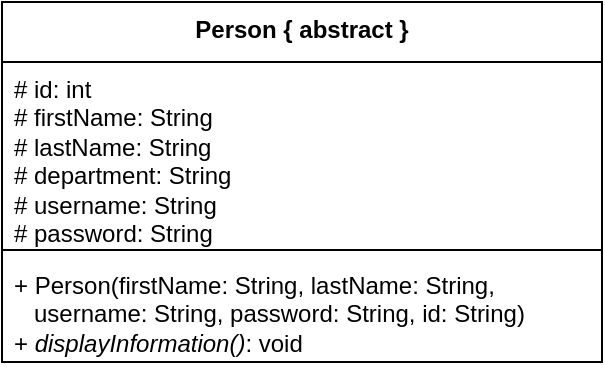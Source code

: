 <mxfile version="22.0.3" type="device">
  <diagram name="Sayfa -1" id="E5WR3EDrRZz-hJBb4jAJ">
    <mxGraphModel dx="740" dy="433" grid="1" gridSize="10" guides="1" tooltips="1" connect="1" arrows="1" fold="1" page="1" pageScale="1" pageWidth="827" pageHeight="1169" math="0" shadow="0">
      <root>
        <mxCell id="0" />
        <mxCell id="1" parent="0" />
        <mxCell id="sJiDjvSdFhYar7-SmZkG-1" value="Person { abstract }" style="swimlane;fontStyle=1;align=center;verticalAlign=top;childLayout=stackLayout;horizontal=1;startSize=30;horizontalStack=0;resizeParent=1;resizeParentMax=0;resizeLast=0;collapsible=1;marginBottom=0;whiteSpace=wrap;html=1;" vertex="1" parent="1">
          <mxGeometry x="350" y="30" width="300" height="180" as="geometry">
            <mxRectangle x="350" y="30" width="100" height="30" as="alternateBounds" />
          </mxGeometry>
        </mxCell>
        <mxCell id="sJiDjvSdFhYar7-SmZkG-2" value="# id: int&lt;br&gt;# firstName: String&lt;br&gt;# lastName: String&lt;br&gt;# department: String&lt;br&gt;# username: String&lt;br&gt;# password: String" style="text;strokeColor=none;fillColor=none;align=left;verticalAlign=top;spacingLeft=4;spacingRight=4;overflow=hidden;rotatable=0;points=[[0,0.5],[1,0.5]];portConstraint=eastwest;whiteSpace=wrap;html=1;" vertex="1" parent="sJiDjvSdFhYar7-SmZkG-1">
          <mxGeometry y="30" width="300" height="90" as="geometry" />
        </mxCell>
        <mxCell id="sJiDjvSdFhYar7-SmZkG-3" value="" style="line;strokeWidth=1;fillColor=none;align=left;verticalAlign=middle;spacingTop=-1;spacingLeft=3;spacingRight=3;rotatable=0;labelPosition=right;points=[];portConstraint=eastwest;strokeColor=inherit;" vertex="1" parent="sJiDjvSdFhYar7-SmZkG-1">
          <mxGeometry y="120" width="300" height="8" as="geometry" />
        </mxCell>
        <mxCell id="sJiDjvSdFhYar7-SmZkG-4" value="+ Person(firstName: String,&amp;nbsp;&lt;span style=&quot;background-color: initial;&quot;&gt;lastName: String,&amp;nbsp; &amp;nbsp; &amp;nbsp; &amp;nbsp; &amp;nbsp; &amp;nbsp;&amp;nbsp;&lt;/span&gt;&lt;span style=&quot;background-color: initial;&quot;&gt;&lt;br&gt;&amp;nbsp; &amp;nbsp;username: String,&amp;nbsp;&lt;/span&gt;&lt;span style=&quot;background-color: initial;&quot;&gt;password: String,&amp;nbsp;&lt;/span&gt;&lt;span style=&quot;background-color: initial;&quot;&gt;id: String)&lt;/span&gt;&lt;br&gt;+ &lt;i&gt;displayInformation()&lt;/i&gt;: void" style="text;strokeColor=none;fillColor=none;align=left;verticalAlign=top;spacingLeft=4;spacingRight=4;overflow=hidden;rotatable=0;points=[[0,0.5],[1,0.5]];portConstraint=eastwest;whiteSpace=wrap;html=1;" vertex="1" parent="sJiDjvSdFhYar7-SmZkG-1">
          <mxGeometry y="128" width="300" height="52" as="geometry" />
        </mxCell>
      </root>
    </mxGraphModel>
  </diagram>
</mxfile>
